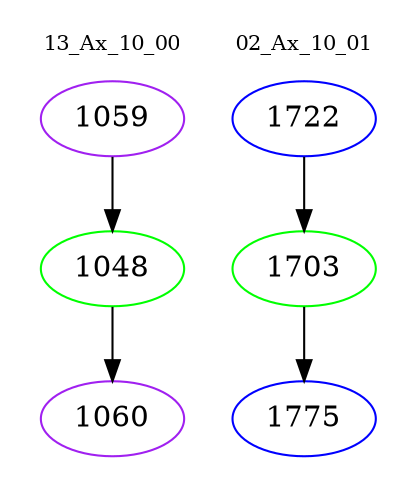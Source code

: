 digraph{
subgraph cluster_0 {
color = white
label = "13_Ax_10_00";
fontsize=10;
T0_1059 [label="1059", color="purple"]
T0_1059 -> T0_1048 [color="black"]
T0_1048 [label="1048", color="green"]
T0_1048 -> T0_1060 [color="black"]
T0_1060 [label="1060", color="purple"]
}
subgraph cluster_1 {
color = white
label = "02_Ax_10_01";
fontsize=10;
T1_1722 [label="1722", color="blue"]
T1_1722 -> T1_1703 [color="black"]
T1_1703 [label="1703", color="green"]
T1_1703 -> T1_1775 [color="black"]
T1_1775 [label="1775", color="blue"]
}
}
